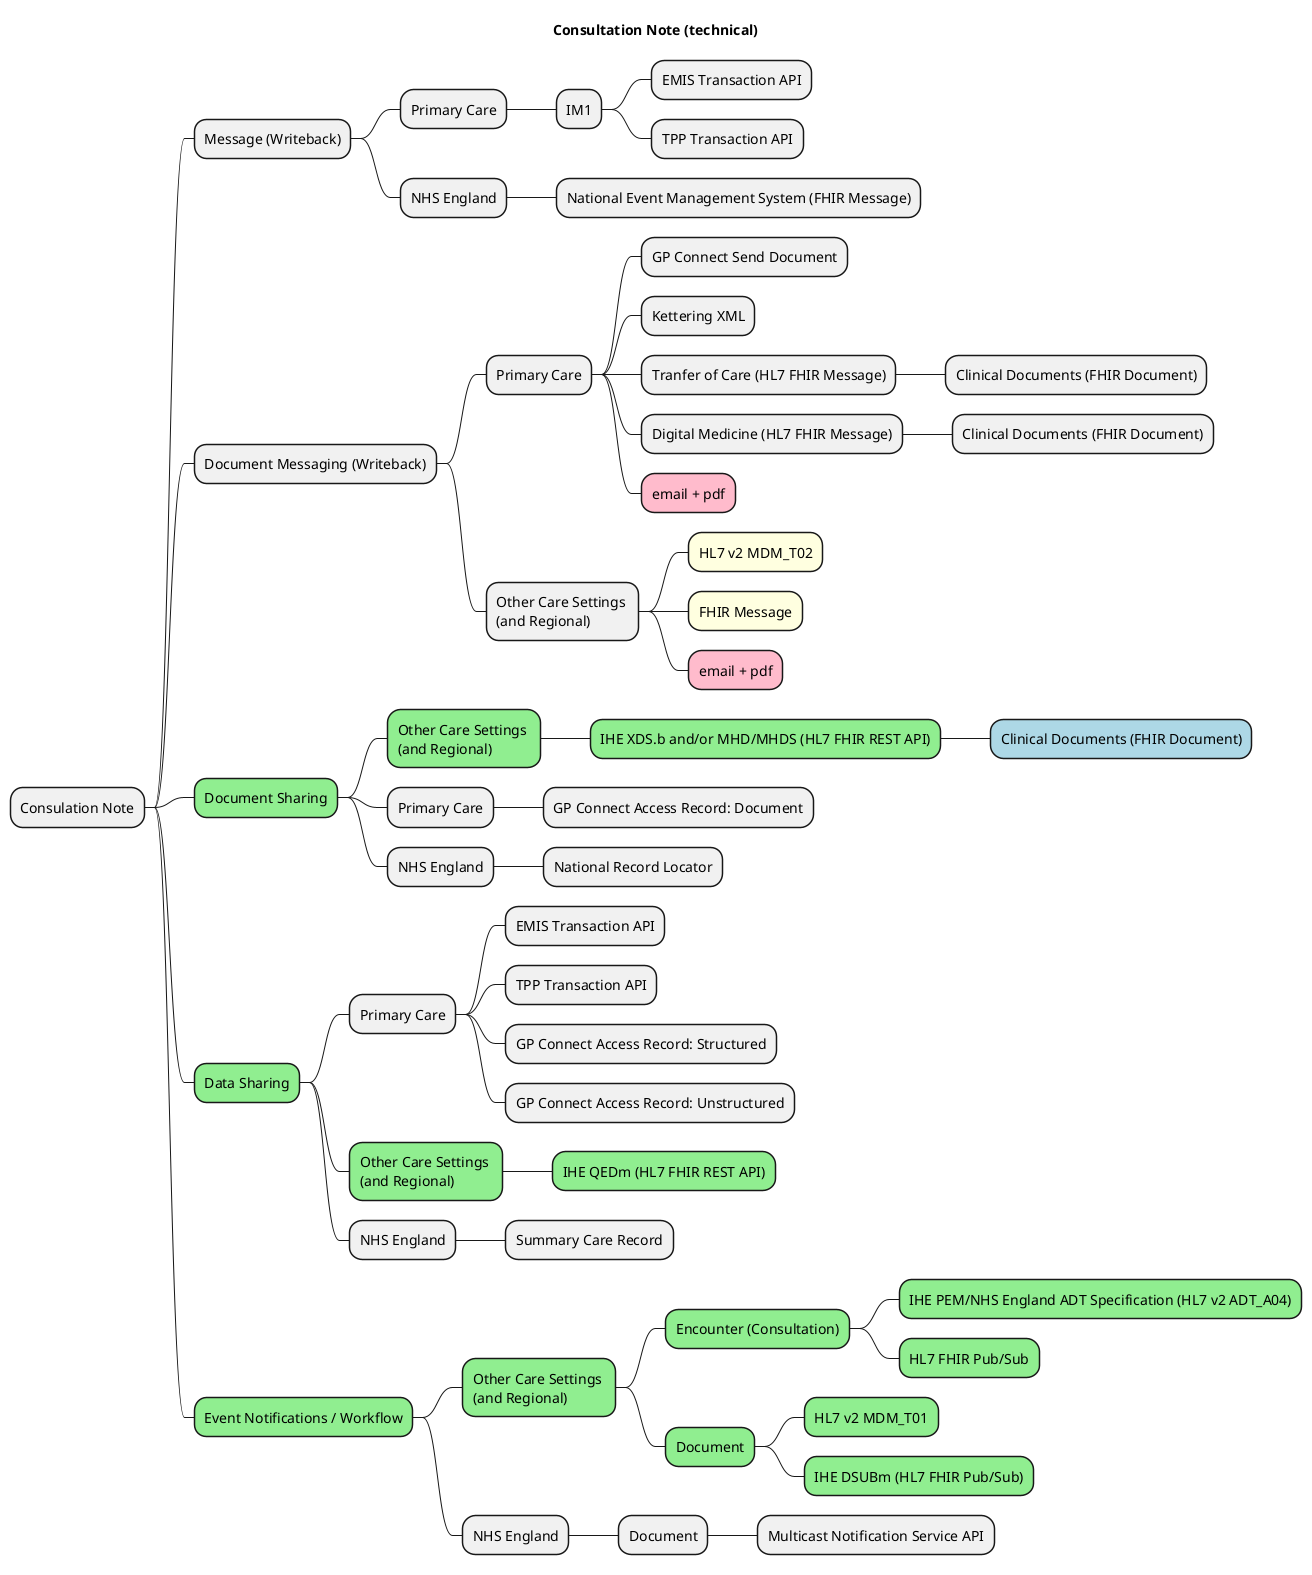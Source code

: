 @startmindmap

title "Consultation Note (technical)"

skinparam svgDimensionStyle false

* Consulation Note
** Message (Writeback)
*** Primary Care
**** IM1
***** EMIS Transaction API
***** TPP Transaction API
*** NHS England
**** National Event Management System (FHIR Message)
** Document Messaging (Writeback)
*** Primary Care
**** GP Connect Send Document
**** Kettering XML
**** Tranfer of Care (HL7 FHIR Message)
***** Clinical Documents (FHIR Document)
**** Digital Medicine (HL7 FHIR Message)
***** Clinical Documents (FHIR Document)
****[#FFBBCC] email + pdf
*** Other Care Settings \n(and Regional)
****[#lightyellow] HL7 v2 MDM_T02
****[#lightyellow] FHIR Message
****[#FFBBCC] email + pdf
**[#lightgreen] Document Sharing
***[#lightgreen] Other Care Settings \n(and Regional)
****[#lightgreen] IHE XDS.b and/or MHD/MHDS (HL7 FHIR REST API)
*****[#lightblue] Clinical Documents (FHIR Document)
*** Primary Care
**** GP Connect Access Record: Document
*** NHS England
**** National Record Locator
**[#lightgreen] Data Sharing
*** Primary Care
**** EMIS Transaction API
**** TPP Transaction API
**** GP Connect Access Record: Structured
**** GP Connect Access Record: Unstructured
***[#lightgreen] Other Care Settings \n(and Regional)
****[#lightgreen] IHE QEDm (HL7 FHIR REST API)
*** NHS England
**** Summary Care Record
**[#lightgreen] Event Notifications / Workflow
***[#lightgreen] Other Care Settings \n(and Regional)
****[#lightgreen] Encounter (Consultation)
*****[#lightgreen] IHE PEM/NHS England ADT Specification (HL7 v2 ADT_A04)
*****[#lightgreen] HL7 FHIR Pub/Sub
****[#lightgreen] Document
*****[#lightgreen] HL7 v2 MDM_T01
*****[#lightgreen] IHE DSUBm (HL7 FHIR Pub/Sub)
*** NHS England
**** Document
***** Multicast Notification Service API


@endmindmap
